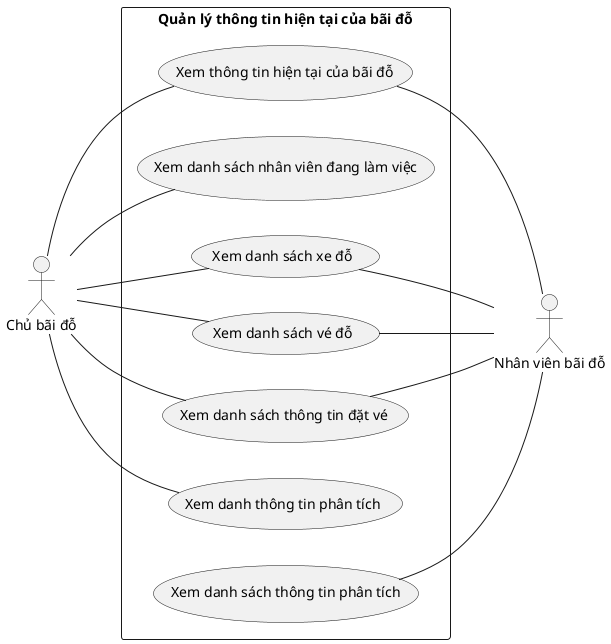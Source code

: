 @startuml manage_parking_current_info

left to right direction
skinparam packageStyle rect

actor "Chủ bãi đỗ" as ParkingOwner
actor "Nhân viên bãi đỗ" as ParkingEmployee

rectangle "Quản lý thông tin hiện tại của bãi đỗ" as ManageParkingCurrentInfo {
  'ParkingOwner'
    ParkingOwner -- (Xem thông tin hiện tại của bãi đỗ)
    ParkingOwner -- (Xem danh sách nhân viên đang làm việc)
    ParkingOwner -- (Xem danh sách xe đỗ)
    ParkingOwner -- (Xem danh sách vé đỗ)
    ParkingOwner -- (Xem danh sách thông tin đặt vé)
    ParkingOwner -- (Xem danh thông tin phân tích)
  'ParkingEmployee'
    (Xem thông tin hiện tại của bãi đỗ) -- ParkingEmployee
    (Xem danh sách xe đỗ) -- ParkingEmployee
    (Xem danh sách vé đỗ) -- ParkingEmployee
    (Xem danh sách thông tin đặt vé) -- ParkingEmployee
    (Xem danh sách thông tin phân tích) -- ParkingEmployee
}

@enduml